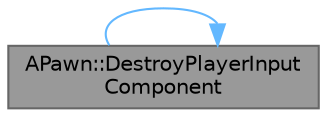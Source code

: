 digraph "APawn::DestroyPlayerInputComponent"
{
 // INTERACTIVE_SVG=YES
 // LATEX_PDF_SIZE
  bgcolor="transparent";
  edge [fontname=Helvetica,fontsize=10,labelfontname=Helvetica,labelfontsize=10];
  node [fontname=Helvetica,fontsize=10,shape=box,height=0.2,width=0.4];
  rankdir="LR";
  Node1 [id="Node000001",label="APawn::DestroyPlayerInput\lComponent",height=0.2,width=0.4,color="gray40", fillcolor="grey60", style="filled", fontcolor="black",tooltip="Destroys the player input component and removes any references to it."];
  Node1 -> Node1 [id="edge1_Node000001_Node000001",color="steelblue1",style="solid",tooltip=" "];
}
